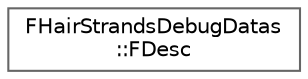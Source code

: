 digraph "Graphical Class Hierarchy"
{
 // INTERACTIVE_SVG=YES
 // LATEX_PDF_SIZE
  bgcolor="transparent";
  edge [fontname=Helvetica,fontsize=10,labelfontname=Helvetica,labelfontsize=10];
  node [fontname=Helvetica,fontsize=10,shape=box,height=0.2,width=0.4];
  rankdir="LR";
  Node0 [id="Node000000",label="FHairStrandsDebugDatas\l::FDesc",height=0.2,width=0.4,color="grey40", fillcolor="white", style="filled",URL="$df/d11/structFHairStrandsDebugDatas_1_1FDesc.html",tooltip=" "];
}
